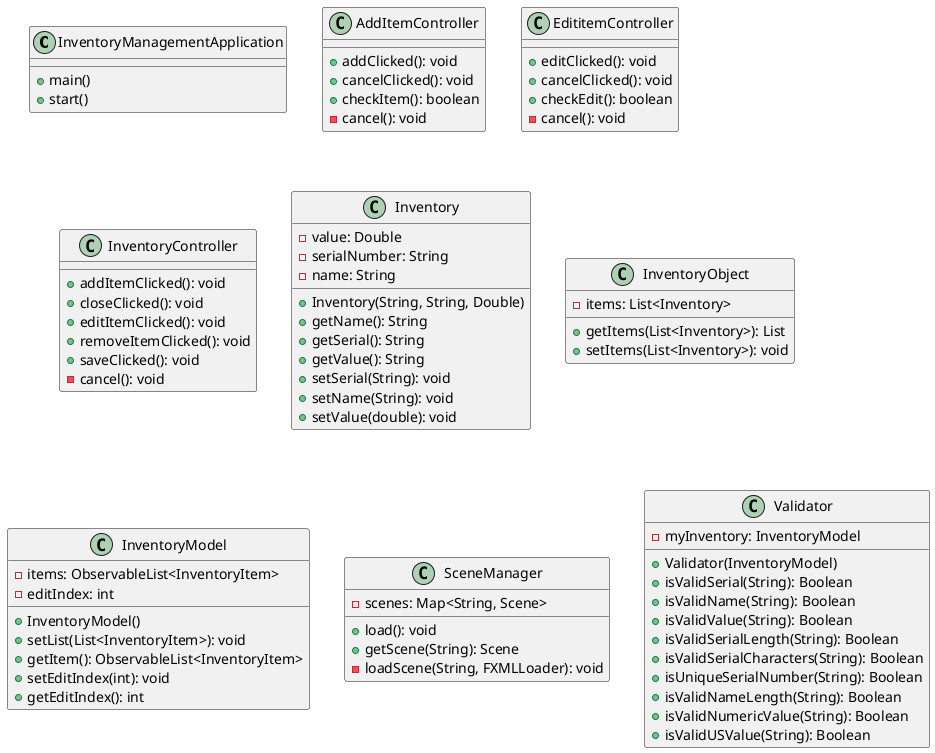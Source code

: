 @startuml
class InventoryManagementApplication{
+main()
+start()
}
class AddItemController{
+ addClicked(): void
+ cancelClicked(): void
+ checkItem(): boolean
- cancel(): void
}
class EdititemController{
+ editClicked(): void
+ cancelClicked(): void
+ checkEdit(): boolean
- cancel(): void
}
class InventoryController{
+ addItemClicked(): void
+ closeClicked(): void
+ editItemClicked(): void
+ removeItemClicked(): void
+ saveClicked(): void
- cancel(): void
}
class Inventory{
 - value: Double
 - serialNumber: String
 - name: String
 + Inventory(String, String, Double)
+ getName(): String
+ getSerial(): String
+ getValue(): String
+ setSerial(String): void
+ setName(String): void
+ setValue(double): void
}
class InventoryObject{
- items: List<Inventory>
+ getItems(List<Inventory>): List
+ setItems(List<Inventory>): void
}
class InventoryModel{
    - items: ObservableList<InventoryItem>
    - editIndex: int
    + InventoryModel()
    + setList(List<InventoryItem>): void
    + getItem(): ObservableList<InventoryItem>
    + setEditIndex(int): void
    + getEditIndex(): int
}
class SceneManager {
    - scenes: Map<String, Scene>
    + load(): void
    + getScene(String): Scene
    - loadScene(String, FXMLLoader): void
}
class Validator{
    - myInventory: InventoryModel
    + Validator(InventoryModel)
    + isValidSerial(String): Boolean
    + isValidName(String): Boolean
    + isValidValue(String): Boolean
    + isValidSerialLength(String): Boolean
    + isValidSerialCharacters(String): Boolean
    + isUniqueSerialNumber(String): Boolean
    + isValidNameLength(String): Boolean
    + isValidNumericValue(String): Boolean
    + isValidUSValue(String): Boolean
}

@enduml
